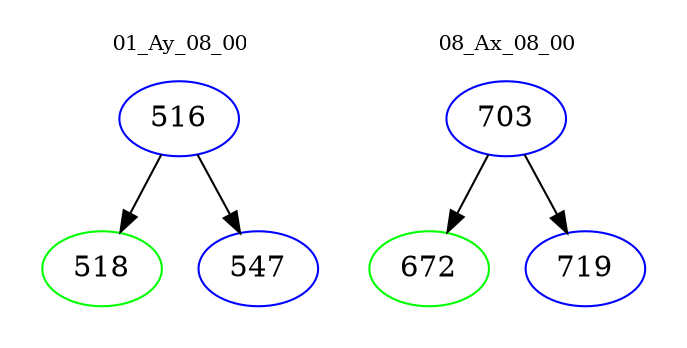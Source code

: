 digraph{
subgraph cluster_0 {
color = white
label = "01_Ay_08_00";
fontsize=10;
T0_516 [label="516", color="blue"]
T0_516 -> T0_518 [color="black"]
T0_518 [label="518", color="green"]
T0_516 -> T0_547 [color="black"]
T0_547 [label="547", color="blue"]
}
subgraph cluster_1 {
color = white
label = "08_Ax_08_00";
fontsize=10;
T1_703 [label="703", color="blue"]
T1_703 -> T1_672 [color="black"]
T1_672 [label="672", color="green"]
T1_703 -> T1_719 [color="black"]
T1_719 [label="719", color="blue"]
}
}
